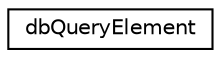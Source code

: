 digraph "Graphical Class Hierarchy"
{
 // INTERACTIVE_SVG=YES
 // LATEX_PDF_SIZE
  edge [fontname="Helvetica",fontsize="10",labelfontname="Helvetica",labelfontsize="10"];
  node [fontname="Helvetica",fontsize="10",shape=record];
  rankdir="LR";
  Node0 [label="dbQueryElement",height=0.2,width=0.4,color="black", fillcolor="white", style="filled",URL="$classdbQueryElement.html",tooltip=" "];
}
